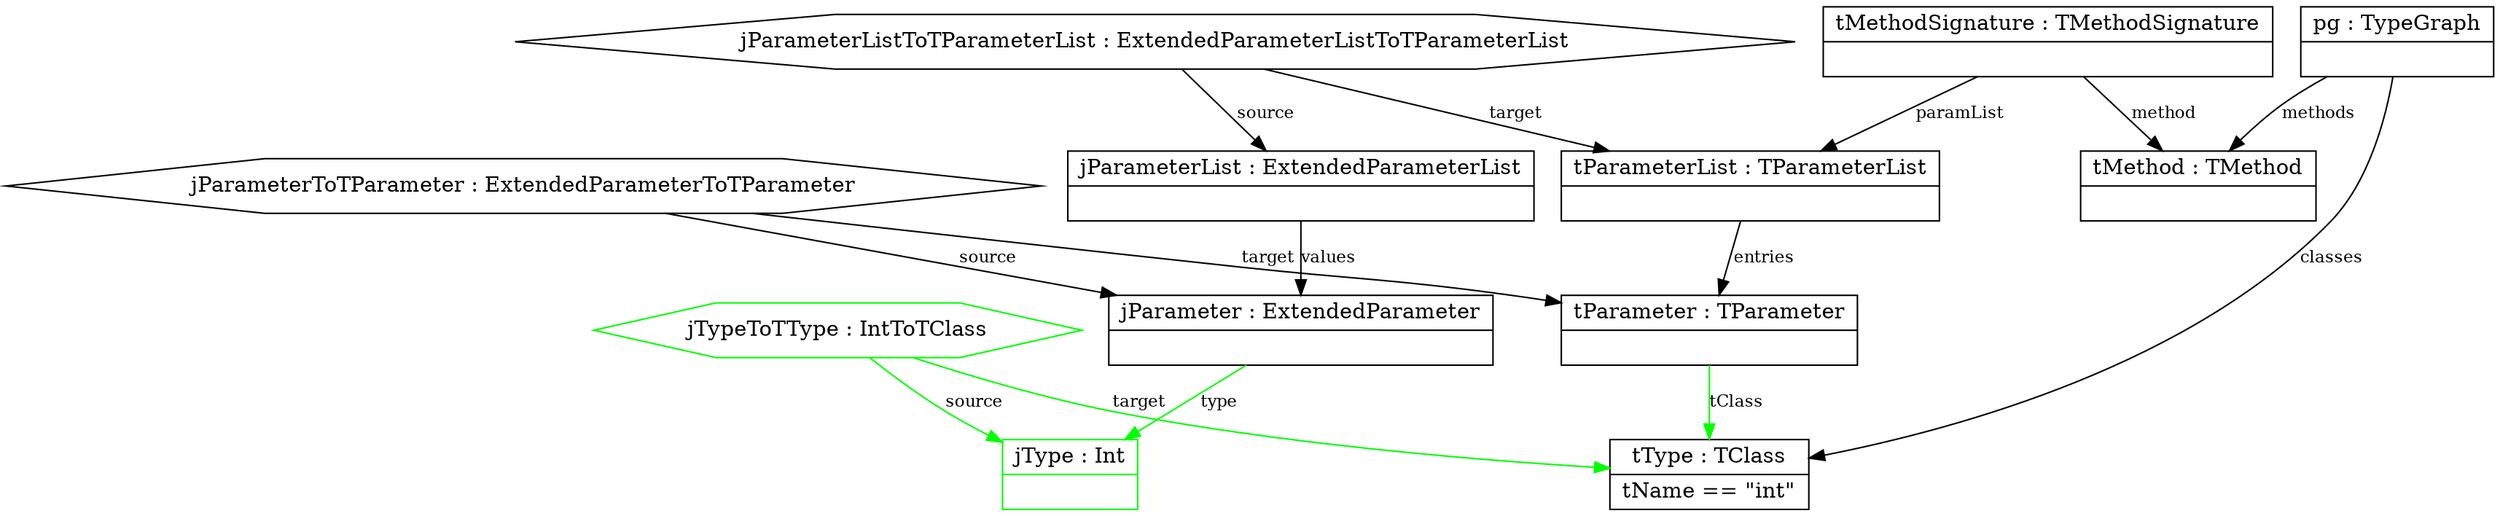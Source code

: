 digraph "ParameterPrimitiveInt" {
	label="";

	subgraph "Correspondence Domain" {
	          "jParameterListToTParameterList : ExtendedParameterListToTParameterList" [shape=hexagon, color=black];
	          "jParameterToTParameter : ExtendedParameterToTParameter" [shape=hexagon, color=black];
	          "jTypeToTType : IntToTClass" [shape=hexagon, color=green];

	          "jParameterListToTParameterList : ExtendedParameterListToTParameterList" -> "jParameterList : ExtendedParameterList" [color=black, label="source", fontsize=11];
	          "jParameterListToTParameterList : ExtendedParameterListToTParameterList" -> "tParameterList : TParameterList" [color=black, label="target", fontsize=11];
	          "jParameterToTParameter : ExtendedParameterToTParameter" -> "jParameter : ExtendedParameter" [color=black, label="source", fontsize=11];
	          "jTypeToTType : IntToTClass" -> "tType : TClass" [color=green, label="target", fontsize=11];
	          "jParameterToTParameter : ExtendedParameterToTParameter" -> "tParameter : TParameter" [color=black, label="target", fontsize=11];
	          "jTypeToTType : IntToTClass" -> "jType : Int" [color=green, label="source", fontsize=11];
	}
	subgraph "Source Domain" {
	          "jParameterList : ExtendedParameterList" [shape=record, color=black, label="{jParameterList : ExtendedParameterList | }"];
	          "jType : Int" [shape=record, color=green, label="{jType : Int | }"];
	          "jParameter : ExtendedParameter" [shape=record, color=black, label="{jParameter : ExtendedParameter | }"];

	          "jParameter : ExtendedParameter" -> "jType : Int" [color=green, label="type", fontsize=11];
	          "jParameterList : ExtendedParameterList" -> "jParameter : ExtendedParameter" [color=black, label="values", fontsize=11];
	}
	subgraph "Target Domain" {
	          "tMethod : TMethod" [shape=record, color=black, label="{tMethod : TMethod | }"];
	          "tType : TClass" [shape=record, color=black, label="{tType : TClass | tName == \"int\"}"];
	          "tParameterList : TParameterList" [shape=record, color=black, label="{tParameterList : TParameterList | }"];
	          "tParameter : TParameter" [shape=record, color=black, label="{tParameter : TParameter | }"];
	          "pg : TypeGraph" [shape=record, color=black, label="{pg : TypeGraph | }"];
	          "tMethodSignature : TMethodSignature" [shape=record, color=black, label="{tMethodSignature : TMethodSignature | }"];

	          "tParameterList : TParameterList" -> "tParameter : TParameter" [color=black, label="entries", fontsize=11];
	          "tParameter : TParameter" -> "tType : TClass" [color=green, label="tClass", fontsize=11];
	          "pg : TypeGraph" -> "tMethod : TMethod" [color=black, label="methods", fontsize=11];
	          "pg : TypeGraph" -> "tType : TClass" [color=black, label="classes", fontsize=11];
	          "tMethodSignature : TMethodSignature" -> "tMethod : TMethod" [color=black, label="method", fontsize=11];
	          "tMethodSignature : TMethodSignature" -> "tParameterList : TParameterList" [color=black, label="paramList", fontsize=11];
	}
}